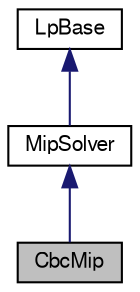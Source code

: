 digraph "CbcMip"
{
 // LATEX_PDF_SIZE
  edge [fontname="FreeSans",fontsize="10",labelfontname="FreeSans",labelfontsize="10"];
  node [fontname="FreeSans",fontsize="10",shape=record];
  Node0 [label="CbcMip",height=0.2,width=0.4,color="black", fillcolor="grey75", style="filled", fontcolor="black",tooltip="Interface for the CBC MIP solver."];
  Node1 -> Node0 [dir="back",color="midnightblue",fontsize="10",style="solid",fontname="FreeSans"];
  Node1 [label="MipSolver",height=0.2,width=0.4,color="black", fillcolor="white", style="filled",URL="$a03145.html",tooltip="Common base class for MIP solvers."];
  Node2 -> Node1 [dir="back",color="midnightblue",fontsize="10",style="solid",fontname="FreeSans"];
  Node2 [label="LpBase",height=0.2,width=0.4,color="black", fillcolor="white", style="filled",URL="$a03077.html",tooltip="Common base class for LP and MIP solvers."];
}
